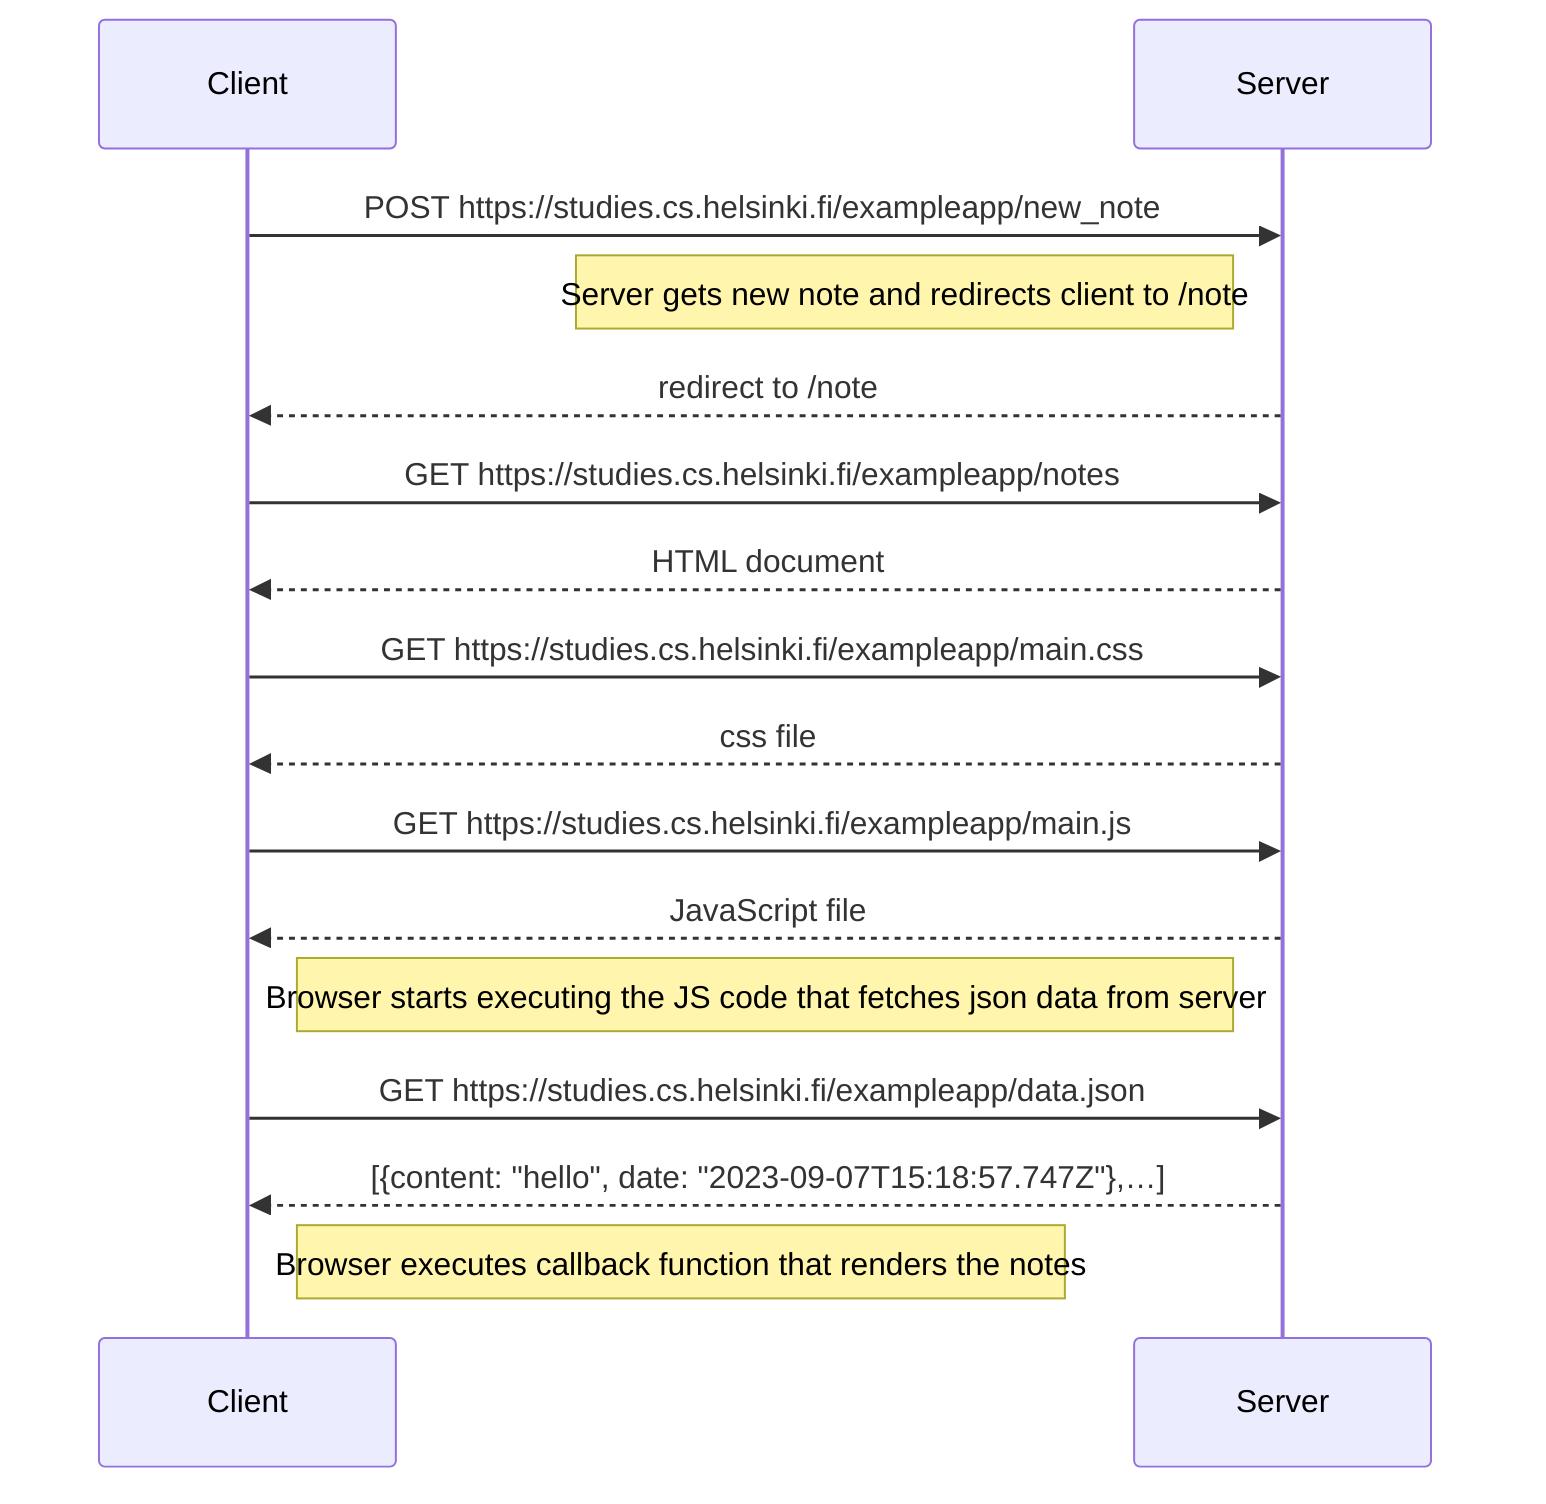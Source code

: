 sequenceDiagram
participant Client
participant Server
Client->>Server: POST https://studies.cs.helsinki.fi/exampleapp/new_note
Note left of Server: Server gets new note and redirects client to /note
Server-->>Client: redirect to /note
Client->>Server: GET https://studies.cs.helsinki.fi/exampleapp/notes
Server-->>Client: HTML document
Client->>Server: GET https://studies.cs.helsinki.fi/exampleapp/main.css
Server-->>Client: css file
Client->>Server: GET https://studies.cs.helsinki.fi/exampleapp/main.js
Server-->>Client: JavaScript file
Note right of Client: Browser starts executing the JS code that fetches json data from server
Client->>Server: GET https://studies.cs.helsinki.fi/exampleapp/data.json
Server-->>Client: [{content: "hello", date: "2023-09-07T15:18:57.747Z"},…]
Note right of Client: Browser executes callback function that renders the notes